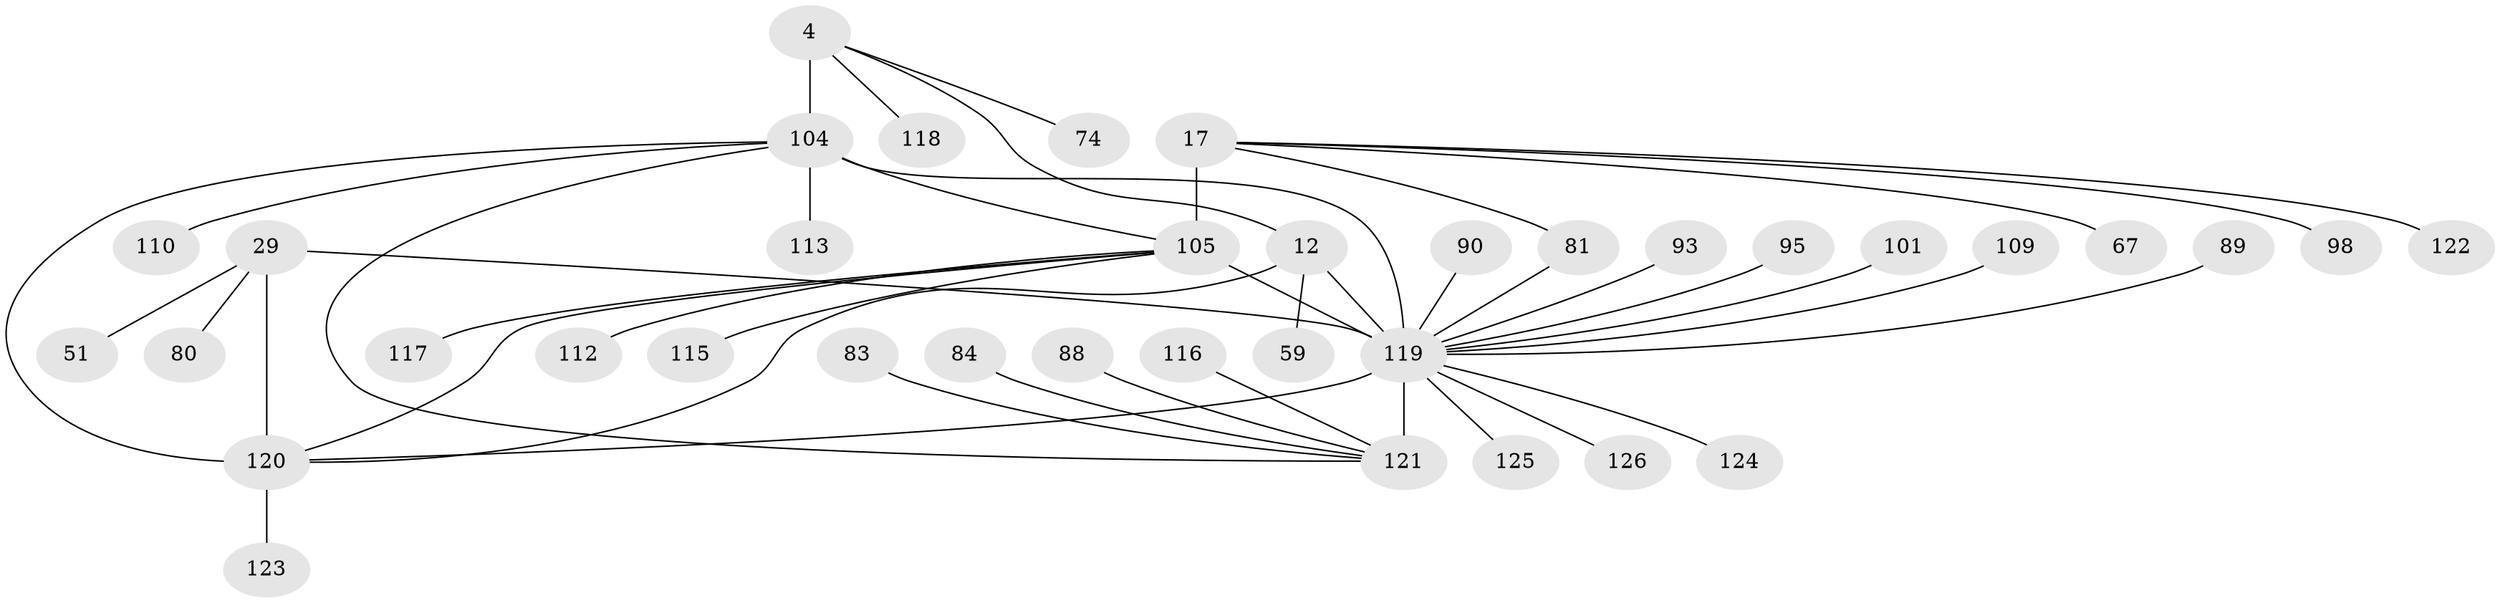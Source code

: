 // original degree distribution, {7: 0.047619047619047616, 9: 0.03968253968253968, 6: 0.023809523809523808, 12: 0.023809523809523808, 8: 0.06349206349206349, 10: 0.023809523809523808, 11: 0.015873015873015872, 2: 0.14285714285714285, 1: 0.5793650793650794, 4: 0.007936507936507936, 3: 0.031746031746031744}
// Generated by graph-tools (version 1.1) at 2025/58/03/04/25 21:58:03]
// undirected, 37 vertices, 44 edges
graph export_dot {
graph [start="1"]
  node [color=gray90,style=filled];
  4 [super="+1"];
  12 [super="+8"];
  17 [super="+16"];
  29 [super="+27"];
  51;
  59;
  67;
  74;
  80;
  81;
  83;
  84;
  88;
  89;
  90;
  93;
  95;
  98 [super="+85"];
  101;
  104 [super="+6+34+38+57+58+64+70+75+96+100"];
  105 [super="+79+94+103"];
  109;
  110;
  112;
  113;
  115;
  116;
  117 [super="+92"];
  118 [super="+60"];
  119 [super="+76+114+108+24+42+44+52+48+61+63"];
  120 [super="+106"];
  121 [super="+107"];
  122 [super="+82"];
  123;
  124 [super="+56"];
  125;
  126;
  4 -- 74;
  4 -- 12;
  4 -- 118;
  4 -- 104 [weight=8];
  12 -- 59;
  12 -- 119 [weight=8];
  12 -- 120;
  17 -- 67;
  17 -- 81;
  17 -- 122;
  17 -- 98;
  17 -- 105 [weight=8];
  29 -- 80;
  29 -- 51;
  29 -- 120 [weight=8];
  29 -- 119;
  81 -- 119;
  83 -- 121;
  84 -- 121;
  88 -- 121;
  89 -- 119;
  90 -- 119;
  93 -- 119;
  95 -- 119;
  101 -- 119;
  104 -- 110;
  104 -- 113;
  104 -- 121;
  104 -- 119 [weight=4];
  104 -- 120;
  104 -- 105;
  105 -- 112;
  105 -- 115;
  105 -- 117;
  105 -- 119 [weight=4];
  105 -- 120;
  109 -- 119;
  116 -- 121;
  119 -- 125;
  119 -- 124;
  119 -- 126;
  119 -- 120 [weight=2];
  119 -- 121 [weight=9];
  120 -- 123;
}
